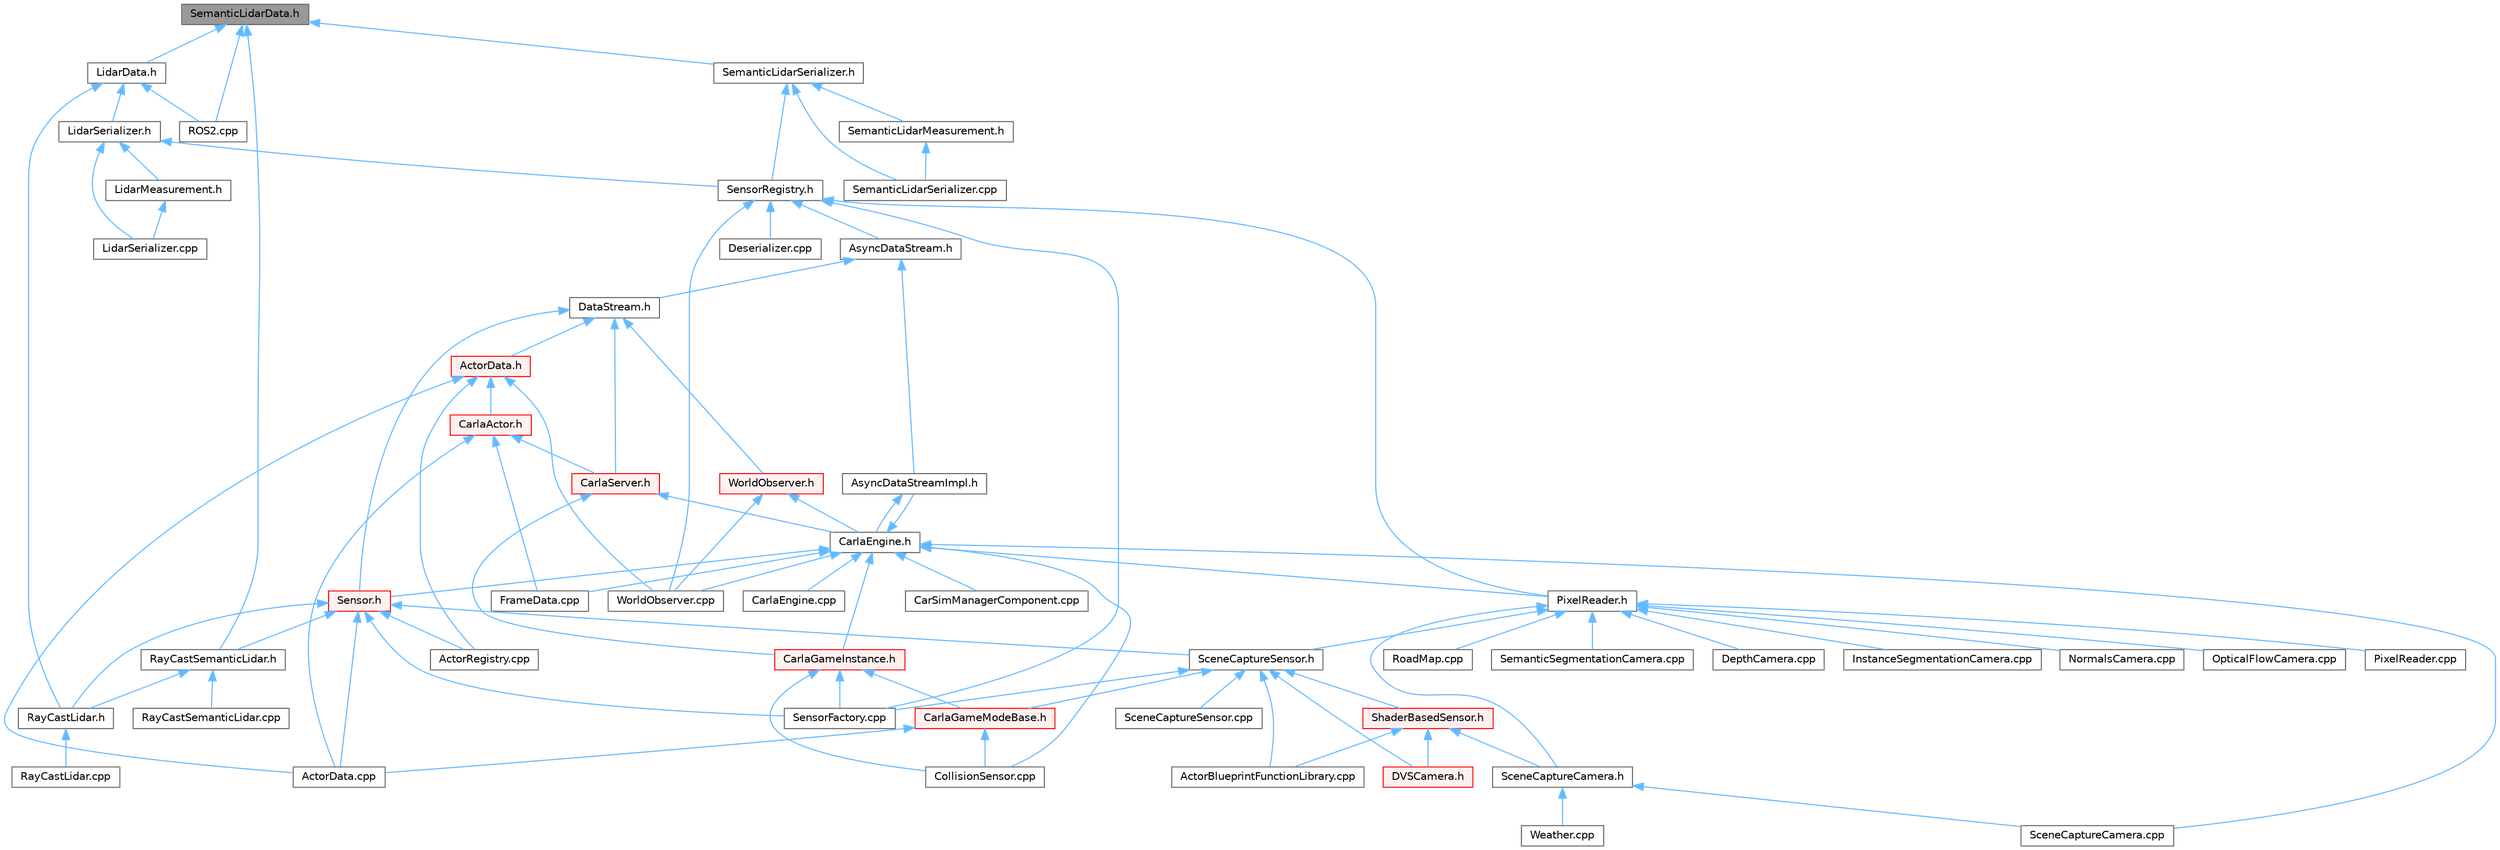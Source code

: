 digraph "SemanticLidarData.h"
{
 // INTERACTIVE_SVG=YES
 // LATEX_PDF_SIZE
  bgcolor="transparent";
  edge [fontname=Helvetica,fontsize=10,labelfontname=Helvetica,labelfontsize=10];
  node [fontname=Helvetica,fontsize=10,shape=box,height=0.2,width=0.4];
  Node1 [id="Node000001",label="SemanticLidarData.h",height=0.2,width=0.4,color="gray40", fillcolor="grey60", style="filled", fontcolor="black",tooltip=" "];
  Node1 -> Node2 [id="edge1_Node000001_Node000002",dir="back",color="steelblue1",style="solid",tooltip=" "];
  Node2 [id="Node000002",label="LidarData.h",height=0.2,width=0.4,color="grey40", fillcolor="white", style="filled",URL="$de/df5/LidarData_8h.html",tooltip=" "];
  Node2 -> Node3 [id="edge2_Node000002_Node000003",dir="back",color="steelblue1",style="solid",tooltip=" "];
  Node3 [id="Node000003",label="LidarSerializer.h",height=0.2,width=0.4,color="grey40", fillcolor="white", style="filled",URL="$d1/de3/LidarSerializer_8h.html",tooltip=" "];
  Node3 -> Node4 [id="edge3_Node000003_Node000004",dir="back",color="steelblue1",style="solid",tooltip=" "];
  Node4 [id="Node000004",label="LidarMeasurement.h",height=0.2,width=0.4,color="grey40", fillcolor="white", style="filled",URL="$d4/dbb/LidarMeasurement_8h.html",tooltip=" "];
  Node4 -> Node5 [id="edge4_Node000004_Node000005",dir="back",color="steelblue1",style="solid",tooltip=" "];
  Node5 [id="Node000005",label="LidarSerializer.cpp",height=0.2,width=0.4,color="grey40", fillcolor="white", style="filled",URL="$db/d0f/LidarSerializer_8cpp.html",tooltip=" "];
  Node3 -> Node5 [id="edge5_Node000003_Node000005",dir="back",color="steelblue1",style="solid",tooltip=" "];
  Node3 -> Node6 [id="edge6_Node000003_Node000006",dir="back",color="steelblue1",style="solid",tooltip=" "];
  Node6 [id="Node000006",label="SensorRegistry.h",height=0.2,width=0.4,color="grey40", fillcolor="white", style="filled",URL="$d4/d03/SensorRegistry_8h.html",tooltip=" "];
  Node6 -> Node7 [id="edge7_Node000006_Node000007",dir="back",color="steelblue1",style="solid",tooltip=" "];
  Node7 [id="Node000007",label="AsyncDataStream.h",height=0.2,width=0.4,color="grey40", fillcolor="white", style="filled",URL="$d9/d4d/AsyncDataStream_8h.html",tooltip=" "];
  Node7 -> Node8 [id="edge8_Node000007_Node000008",dir="back",color="steelblue1",style="solid",tooltip=" "];
  Node8 [id="Node000008",label="AsyncDataStreamImpl.h",height=0.2,width=0.4,color="grey40", fillcolor="white", style="filled",URL="$d0/d17/AsyncDataStreamImpl_8h.html",tooltip=" "];
  Node8 -> Node9 [id="edge9_Node000008_Node000009",dir="back",color="steelblue1",style="solid",tooltip=" "];
  Node9 [id="Node000009",label="CarlaEngine.h",height=0.2,width=0.4,color="grey40", fillcolor="white", style="filled",URL="$d0/d11/CarlaEngine_8h.html",tooltip=" "];
  Node9 -> Node8 [id="edge10_Node000009_Node000008",dir="back",color="steelblue1",style="solid",tooltip=" "];
  Node9 -> Node10 [id="edge11_Node000009_Node000010",dir="back",color="steelblue1",style="solid",tooltip=" "];
  Node10 [id="Node000010",label="CarSimManagerComponent.cpp",height=0.2,width=0.4,color="grey40", fillcolor="white", style="filled",URL="$d2/d56/CarSimManagerComponent_8cpp.html",tooltip=" "];
  Node9 -> Node11 [id="edge12_Node000009_Node000011",dir="back",color="steelblue1",style="solid",tooltip=" "];
  Node11 [id="Node000011",label="CarlaEngine.cpp",height=0.2,width=0.4,color="grey40", fillcolor="white", style="filled",URL="$d6/da1/CarlaEngine_8cpp.html",tooltip=" "];
  Node9 -> Node12 [id="edge13_Node000009_Node000012",dir="back",color="steelblue1",style="solid",tooltip=" "];
  Node12 [id="Node000012",label="CarlaGameInstance.h",height=0.2,width=0.4,color="red", fillcolor="#FFF0F0", style="filled",URL="$d2/dba/CarlaGameInstance_8h.html",tooltip=" "];
  Node12 -> Node14 [id="edge14_Node000012_Node000014",dir="back",color="steelblue1",style="solid",tooltip=" "];
  Node14 [id="Node000014",label="CarlaGameModeBase.h",height=0.2,width=0.4,color="red", fillcolor="#FFF0F0", style="filled",URL="$d3/d49/CarlaGameModeBase_8h.html",tooltip=" "];
  Node14 -> Node15 [id="edge15_Node000014_Node000015",dir="back",color="steelblue1",style="solid",tooltip=" "];
  Node15 [id="Node000015",label="ActorData.cpp",height=0.2,width=0.4,color="grey40", fillcolor="white", style="filled",URL="$da/d7f/ActorData_8cpp.html",tooltip=" "];
  Node14 -> Node46 [id="edge16_Node000014_Node000046",dir="back",color="steelblue1",style="solid",tooltip=" "];
  Node46 [id="Node000046",label="CollisionSensor.cpp",height=0.2,width=0.4,color="grey40", fillcolor="white", style="filled",URL="$da/df0/CollisionSensor_8cpp.html",tooltip=" "];
  Node12 -> Node46 [id="edge17_Node000012_Node000046",dir="back",color="steelblue1",style="solid",tooltip=" "];
  Node12 -> Node36 [id="edge18_Node000012_Node000036",dir="back",color="steelblue1",style="solid",tooltip=" "];
  Node36 [id="Node000036",label="SensorFactory.cpp",height=0.2,width=0.4,color="grey40", fillcolor="white", style="filled",URL="$d0/dde/SensorFactory_8cpp.html",tooltip=" "];
  Node9 -> Node46 [id="edge19_Node000009_Node000046",dir="back",color="steelblue1",style="solid",tooltip=" "];
  Node9 -> Node28 [id="edge20_Node000009_Node000028",dir="back",color="steelblue1",style="solid",tooltip=" "];
  Node28 [id="Node000028",label="FrameData.cpp",height=0.2,width=0.4,color="grey40", fillcolor="white", style="filled",URL="$df/d8a/FrameData_8cpp.html",tooltip=" "];
  Node9 -> Node50 [id="edge21_Node000009_Node000050",dir="back",color="steelblue1",style="solid",tooltip=" "];
  Node50 [id="Node000050",label="PixelReader.h",height=0.2,width=0.4,color="grey40", fillcolor="white", style="filled",URL="$df/d2e/PixelReader_8h.html",tooltip=" "];
  Node50 -> Node51 [id="edge22_Node000050_Node000051",dir="back",color="steelblue1",style="solid",tooltip=" "];
  Node51 [id="Node000051",label="DepthCamera.cpp",height=0.2,width=0.4,color="grey40", fillcolor="white", style="filled",URL="$d7/d0e/DepthCamera_8cpp.html",tooltip=" "];
  Node50 -> Node52 [id="edge23_Node000050_Node000052",dir="back",color="steelblue1",style="solid",tooltip=" "];
  Node52 [id="Node000052",label="InstanceSegmentationCamera.cpp",height=0.2,width=0.4,color="grey40", fillcolor="white", style="filled",URL="$d6/dcd/InstanceSegmentationCamera_8cpp.html",tooltip=" "];
  Node50 -> Node53 [id="edge24_Node000050_Node000053",dir="back",color="steelblue1",style="solid",tooltip=" "];
  Node53 [id="Node000053",label="NormalsCamera.cpp",height=0.2,width=0.4,color="grey40", fillcolor="white", style="filled",URL="$d6/d81/NormalsCamera_8cpp.html",tooltip=" "];
  Node50 -> Node54 [id="edge25_Node000050_Node000054",dir="back",color="steelblue1",style="solid",tooltip=" "];
  Node54 [id="Node000054",label="OpticalFlowCamera.cpp",height=0.2,width=0.4,color="grey40", fillcolor="white", style="filled",URL="$d0/d58/OpticalFlowCamera_8cpp.html",tooltip=" "];
  Node50 -> Node55 [id="edge26_Node000050_Node000055",dir="back",color="steelblue1",style="solid",tooltip=" "];
  Node55 [id="Node000055",label="PixelReader.cpp",height=0.2,width=0.4,color="grey40", fillcolor="white", style="filled",URL="$dc/db0/PixelReader_8cpp.html",tooltip=" "];
  Node50 -> Node56 [id="edge27_Node000050_Node000056",dir="back",color="steelblue1",style="solid",tooltip=" "];
  Node56 [id="Node000056",label="RoadMap.cpp",height=0.2,width=0.4,color="grey40", fillcolor="white", style="filled",URL="$d2/de5/RoadMap_8cpp.html",tooltip=" "];
  Node50 -> Node57 [id="edge28_Node000050_Node000057",dir="back",color="steelblue1",style="solid",tooltip=" "];
  Node57 [id="Node000057",label="SceneCaptureCamera.h",height=0.2,width=0.4,color="grey40", fillcolor="white", style="filled",URL="$dc/d56/SceneCaptureCamera_8h.html",tooltip=" "];
  Node57 -> Node58 [id="edge29_Node000057_Node000058",dir="back",color="steelblue1",style="solid",tooltip=" "];
  Node58 [id="Node000058",label="SceneCaptureCamera.cpp",height=0.2,width=0.4,color="grey40", fillcolor="white", style="filled",URL="$d1/dec/SceneCaptureCamera_8cpp.html",tooltip=" "];
  Node57 -> Node59 [id="edge30_Node000057_Node000059",dir="back",color="steelblue1",style="solid",tooltip=" "];
  Node59 [id="Node000059",label="Weather.cpp",height=0.2,width=0.4,color="grey40", fillcolor="white", style="filled",URL="$d2/d0f/Weather_8cpp.html",tooltip=" "];
  Node50 -> Node60 [id="edge31_Node000050_Node000060",dir="back",color="steelblue1",style="solid",tooltip=" "];
  Node60 [id="Node000060",label="SceneCaptureSensor.h",height=0.2,width=0.4,color="grey40", fillcolor="white", style="filled",URL="$d8/d95/SceneCaptureSensor_8h.html",tooltip=" "];
  Node60 -> Node61 [id="edge32_Node000060_Node000061",dir="back",color="steelblue1",style="solid",tooltip=" "];
  Node61 [id="Node000061",label="ActorBlueprintFunctionLibrary.cpp",height=0.2,width=0.4,color="grey40", fillcolor="white", style="filled",URL="$dd/d08/ActorBlueprintFunctionLibrary_8cpp.html",tooltip=" "];
  Node60 -> Node14 [id="edge33_Node000060_Node000014",dir="back",color="steelblue1",style="solid",tooltip=" "];
  Node60 -> Node62 [id="edge34_Node000060_Node000062",dir="back",color="steelblue1",style="solid",tooltip=" "];
  Node62 [id="Node000062",label="DVSCamera.h",height=0.2,width=0.4,color="red", fillcolor="#FFF0F0", style="filled",URL="$d6/db9/DVSCamera_8h.html",tooltip=" "];
  Node60 -> Node34 [id="edge35_Node000060_Node000034",dir="back",color="steelblue1",style="solid",tooltip=" "];
  Node34 [id="Node000034",label="SceneCaptureSensor.cpp",height=0.2,width=0.4,color="grey40", fillcolor="white", style="filled",URL="$db/d2d/SceneCaptureSensor_8cpp.html",tooltip=" "];
  Node60 -> Node36 [id="edge36_Node000060_Node000036",dir="back",color="steelblue1",style="solid",tooltip=" "];
  Node60 -> Node64 [id="edge37_Node000060_Node000064",dir="back",color="steelblue1",style="solid",tooltip=" "];
  Node64 [id="Node000064",label="ShaderBasedSensor.h",height=0.2,width=0.4,color="red", fillcolor="#FFF0F0", style="filled",URL="$da/d69/ShaderBasedSensor_8h.html",tooltip=" "];
  Node64 -> Node61 [id="edge38_Node000064_Node000061",dir="back",color="steelblue1",style="solid",tooltip=" "];
  Node64 -> Node62 [id="edge39_Node000064_Node000062",dir="back",color="steelblue1",style="solid",tooltip=" "];
  Node64 -> Node57 [id="edge40_Node000064_Node000057",dir="back",color="steelblue1",style="solid",tooltip=" "];
  Node50 -> Node74 [id="edge41_Node000050_Node000074",dir="back",color="steelblue1",style="solid",tooltip=" "];
  Node74 [id="Node000074",label="SemanticSegmentationCamera.cpp",height=0.2,width=0.4,color="grey40", fillcolor="white", style="filled",URL="$d9/d38/SemanticSegmentationCamera_8cpp.html",tooltip=" "];
  Node9 -> Node58 [id="edge42_Node000009_Node000058",dir="back",color="steelblue1",style="solid",tooltip=" "];
  Node9 -> Node76 [id="edge43_Node000009_Node000076",dir="back",color="steelblue1",style="solid",tooltip=" "];
  Node76 [id="Node000076",label="Sensor.h",height=0.2,width=0.4,color="red", fillcolor="#FFF0F0", style="filled",URL="$d7/d7d/Unreal_2CarlaUE4_2Plugins_2Carla_2Source_2Carla_2Sensor_2Sensor_8h.html",tooltip=" "];
  Node76 -> Node15 [id="edge44_Node000076_Node000015",dir="back",color="steelblue1",style="solid",tooltip=" "];
  Node76 -> Node77 [id="edge45_Node000076_Node000077",dir="back",color="steelblue1",style="solid",tooltip=" "];
  Node77 [id="Node000077",label="ActorRegistry.cpp",height=0.2,width=0.4,color="grey40", fillcolor="white", style="filled",URL="$d3/df3/ActorRegistry_8cpp.html",tooltip=" "];
  Node76 -> Node90 [id="edge46_Node000076_Node000090",dir="back",color="steelblue1",style="solid",tooltip=" "];
  Node90 [id="Node000090",label="RayCastLidar.h",height=0.2,width=0.4,color="grey40", fillcolor="white", style="filled",URL="$d1/d53/RayCastLidar_8h.html",tooltip=" "];
  Node90 -> Node89 [id="edge47_Node000090_Node000089",dir="back",color="steelblue1",style="solid",tooltip=" "];
  Node89 [id="Node000089",label="RayCastLidar.cpp",height=0.2,width=0.4,color="grey40", fillcolor="white", style="filled",URL="$df/dec/RayCastLidar_8cpp.html",tooltip=" "];
  Node76 -> Node92 [id="edge48_Node000076_Node000092",dir="back",color="steelblue1",style="solid",tooltip=" "];
  Node92 [id="Node000092",label="RayCastSemanticLidar.h",height=0.2,width=0.4,color="grey40", fillcolor="white", style="filled",URL="$de/dc6/RayCastSemanticLidar_8h.html",tooltip=" "];
  Node92 -> Node90 [id="edge49_Node000092_Node000090",dir="back",color="steelblue1",style="solid",tooltip=" "];
  Node92 -> Node91 [id="edge50_Node000092_Node000091",dir="back",color="steelblue1",style="solid",tooltip=" "];
  Node91 [id="Node000091",label="RayCastSemanticLidar.cpp",height=0.2,width=0.4,color="grey40", fillcolor="white", style="filled",URL="$d8/ddc/RayCastSemanticLidar_8cpp.html",tooltip=" "];
  Node76 -> Node60 [id="edge51_Node000076_Node000060",dir="back",color="steelblue1",style="solid",tooltip=" "];
  Node76 -> Node36 [id="edge52_Node000076_Node000036",dir="back",color="steelblue1",style="solid",tooltip=" "];
  Node9 -> Node102 [id="edge53_Node000009_Node000102",dir="back",color="steelblue1",style="solid",tooltip=" "];
  Node102 [id="Node000102",label="WorldObserver.cpp",height=0.2,width=0.4,color="grey40", fillcolor="white", style="filled",URL="$d9/de7/WorldObserver_8cpp.html",tooltip=" "];
  Node7 -> Node103 [id="edge54_Node000007_Node000103",dir="back",color="steelblue1",style="solid",tooltip=" "];
  Node103 [id="Node000103",label="DataStream.h",height=0.2,width=0.4,color="grey40", fillcolor="white", style="filled",URL="$da/dd9/DataStream_8h.html",tooltip=" "];
  Node103 -> Node104 [id="edge55_Node000103_Node000104",dir="back",color="steelblue1",style="solid",tooltip=" "];
  Node104 [id="Node000104",label="ActorData.h",height=0.2,width=0.4,color="red", fillcolor="#FFF0F0", style="filled",URL="$de/d7d/ActorData_8h.html",tooltip=" "];
  Node104 -> Node15 [id="edge56_Node000104_Node000015",dir="back",color="steelblue1",style="solid",tooltip=" "];
  Node104 -> Node77 [id="edge57_Node000104_Node000077",dir="back",color="steelblue1",style="solid",tooltip=" "];
  Node104 -> Node105 [id="edge58_Node000104_Node000105",dir="back",color="steelblue1",style="solid",tooltip=" "];
  Node105 [id="Node000105",label="CarlaActor.h",height=0.2,width=0.4,color="red", fillcolor="#FFF0F0", style="filled",URL="$de/d36/CarlaActor_8h.html",tooltip=" "];
  Node105 -> Node15 [id="edge59_Node000105_Node000015",dir="back",color="steelblue1",style="solid",tooltip=" "];
  Node105 -> Node114 [id="edge60_Node000105_Node000114",dir="back",color="steelblue1",style="solid",tooltip=" "];
  Node114 [id="Node000114",label="CarlaServer.h",height=0.2,width=0.4,color="red", fillcolor="#FFF0F0", style="filled",URL="$d0/d35/CarlaServer_8h.html",tooltip=" "];
  Node114 -> Node9 [id="edge61_Node000114_Node000009",dir="back",color="steelblue1",style="solid",tooltip=" "];
  Node114 -> Node12 [id="edge62_Node000114_Node000012",dir="back",color="steelblue1",style="solid",tooltip=" "];
  Node105 -> Node28 [id="edge63_Node000105_Node000028",dir="back",color="steelblue1",style="solid",tooltip=" "];
  Node104 -> Node102 [id="edge64_Node000104_Node000102",dir="back",color="steelblue1",style="solid",tooltip=" "];
  Node103 -> Node114 [id="edge65_Node000103_Node000114",dir="back",color="steelblue1",style="solid",tooltip=" "];
  Node103 -> Node76 [id="edge66_Node000103_Node000076",dir="back",color="steelblue1",style="solid",tooltip=" "];
  Node103 -> Node125 [id="edge67_Node000103_Node000125",dir="back",color="steelblue1",style="solid",tooltip=" "];
  Node125 [id="Node000125",label="WorldObserver.h",height=0.2,width=0.4,color="red", fillcolor="#FFF0F0", style="filled",URL="$d8/deb/WorldObserver_8h.html",tooltip=" "];
  Node125 -> Node9 [id="edge68_Node000125_Node000009",dir="back",color="steelblue1",style="solid",tooltip=" "];
  Node125 -> Node102 [id="edge69_Node000125_Node000102",dir="back",color="steelblue1",style="solid",tooltip=" "];
  Node6 -> Node126 [id="edge70_Node000006_Node000126",dir="back",color="steelblue1",style="solid",tooltip=" "];
  Node126 [id="Node000126",label="Deserializer.cpp",height=0.2,width=0.4,color="grey40", fillcolor="white", style="filled",URL="$d0/d1a/Deserializer_8cpp.html",tooltip=" "];
  Node6 -> Node50 [id="edge71_Node000006_Node000050",dir="back",color="steelblue1",style="solid",tooltip=" "];
  Node6 -> Node36 [id="edge72_Node000006_Node000036",dir="back",color="steelblue1",style="solid",tooltip=" "];
  Node6 -> Node102 [id="edge73_Node000006_Node000102",dir="back",color="steelblue1",style="solid",tooltip=" "];
  Node2 -> Node127 [id="edge74_Node000002_Node000127",dir="back",color="steelblue1",style="solid",tooltip=" "];
  Node127 [id="Node000127",label="ROS2.cpp",height=0.2,width=0.4,color="grey40", fillcolor="white", style="filled",URL="$dd/d14/ROS2_8cpp.html",tooltip=" "];
  Node2 -> Node90 [id="edge75_Node000002_Node000090",dir="back",color="steelblue1",style="solid",tooltip=" "];
  Node1 -> Node127 [id="edge76_Node000001_Node000127",dir="back",color="steelblue1",style="solid",tooltip=" "];
  Node1 -> Node92 [id="edge77_Node000001_Node000092",dir="back",color="steelblue1",style="solid",tooltip=" "];
  Node1 -> Node128 [id="edge78_Node000001_Node000128",dir="back",color="steelblue1",style="solid",tooltip=" "];
  Node128 [id="Node000128",label="SemanticLidarSerializer.h",height=0.2,width=0.4,color="grey40", fillcolor="white", style="filled",URL="$dd/d23/SemanticLidarSerializer_8h.html",tooltip=" "];
  Node128 -> Node129 [id="edge79_Node000128_Node000129",dir="back",color="steelblue1",style="solid",tooltip=" "];
  Node129 [id="Node000129",label="SemanticLidarMeasurement.h",height=0.2,width=0.4,color="grey40", fillcolor="white", style="filled",URL="$dd/d07/SemanticLidarMeasurement_8h.html",tooltip=" "];
  Node129 -> Node130 [id="edge80_Node000129_Node000130",dir="back",color="steelblue1",style="solid",tooltip=" "];
  Node130 [id="Node000130",label="SemanticLidarSerializer.cpp",height=0.2,width=0.4,color="grey40", fillcolor="white", style="filled",URL="$db/dad/SemanticLidarSerializer_8cpp.html",tooltip=" "];
  Node128 -> Node130 [id="edge81_Node000128_Node000130",dir="back",color="steelblue1",style="solid",tooltip=" "];
  Node128 -> Node6 [id="edge82_Node000128_Node000006",dir="back",color="steelblue1",style="solid",tooltip=" "];
}

